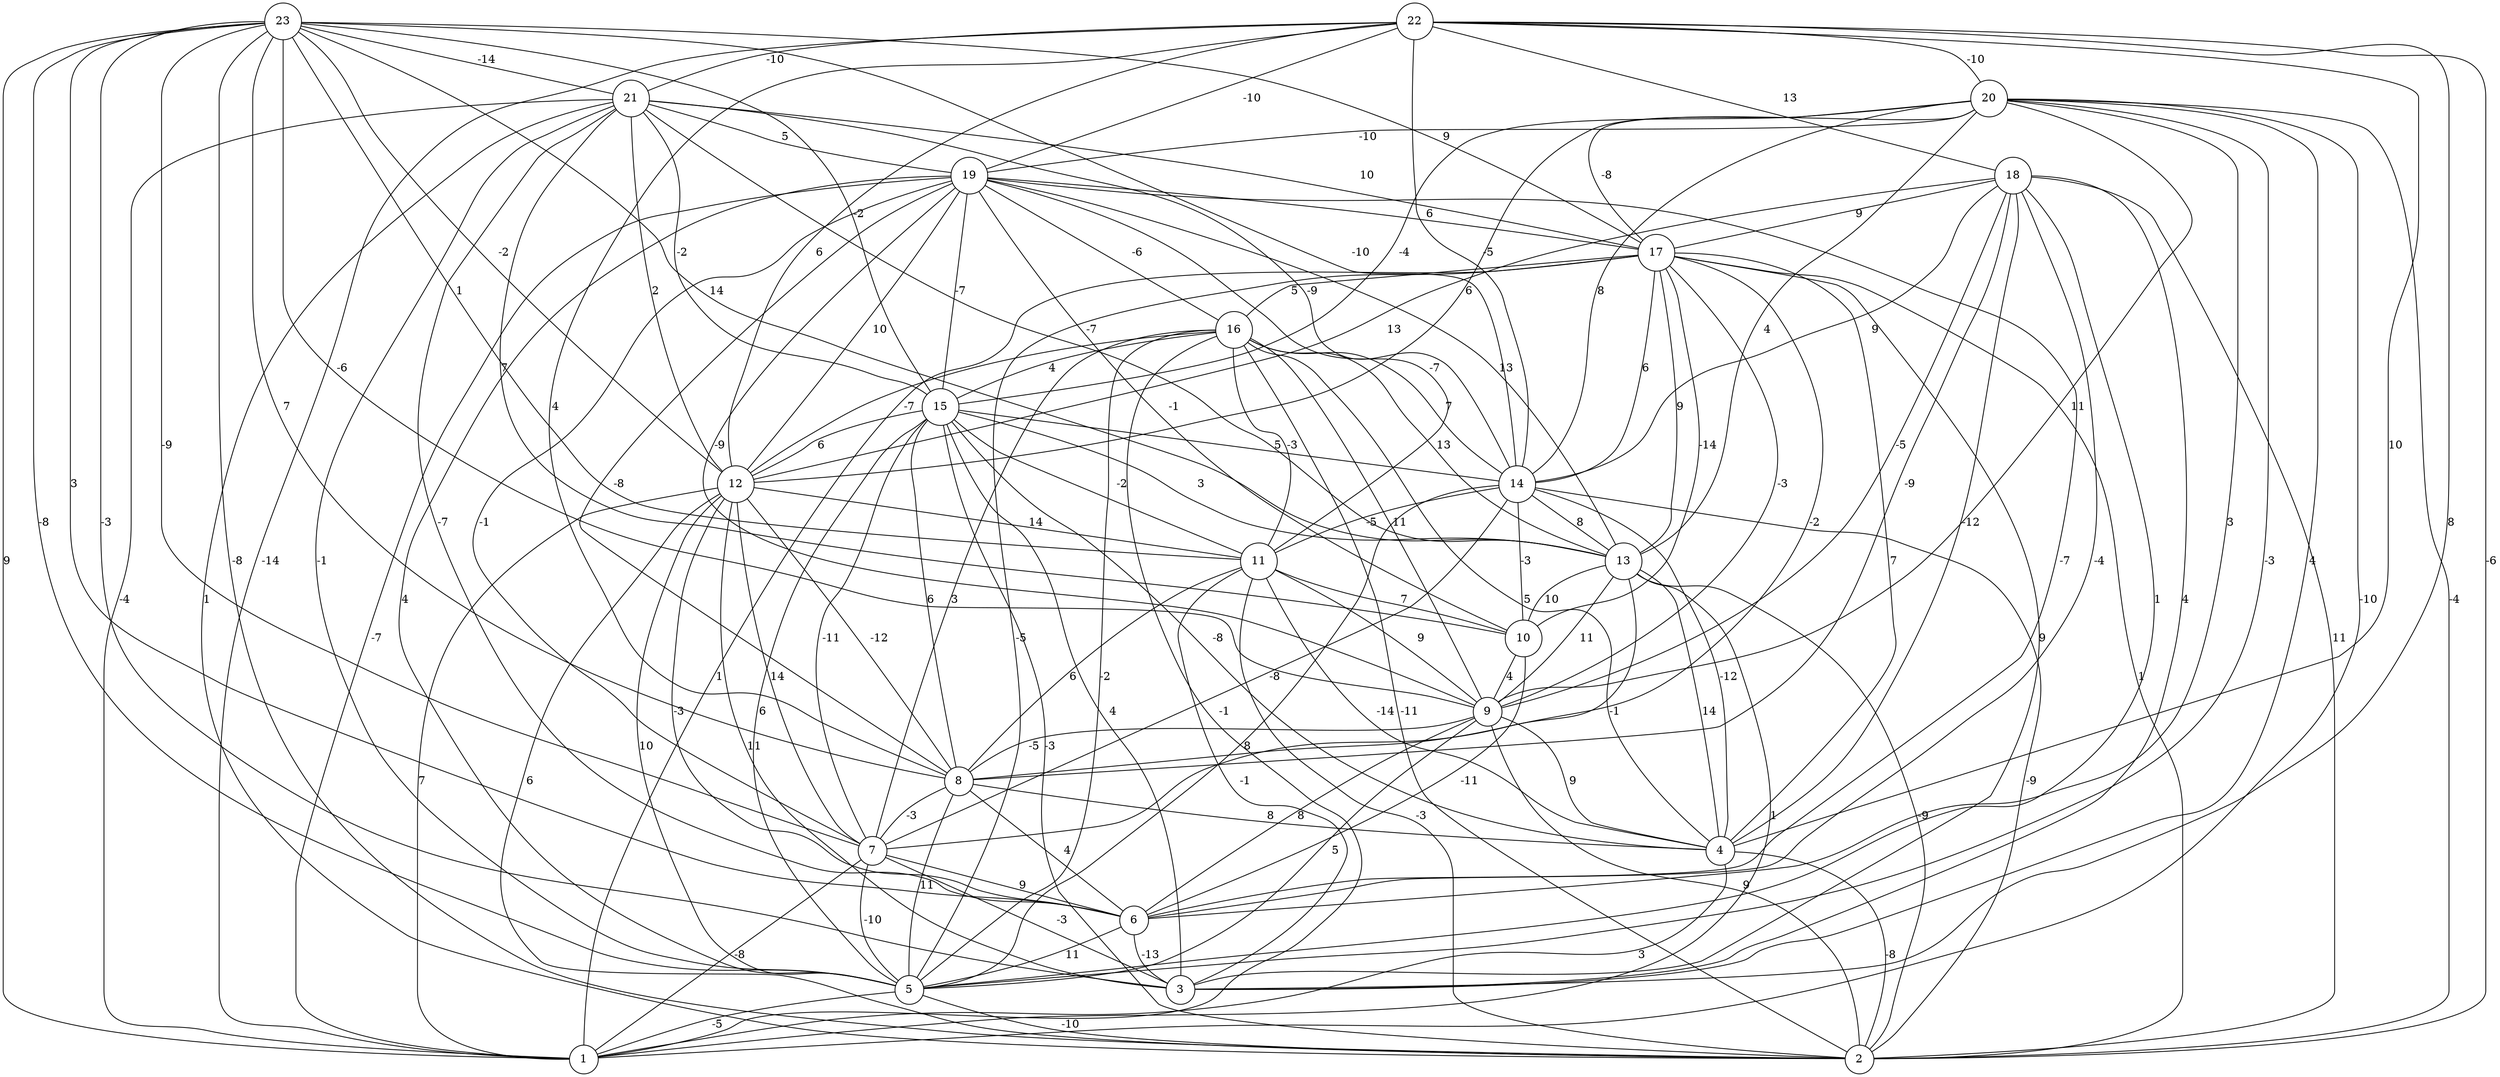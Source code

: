 graph { 
	 fontname="Helvetica,Arial,sans-serif" 
	 node [shape = circle]; 
	 23 -- 1 [label = "9"];
	 23 -- 2 [label = "-8"];
	 23 -- 3 [label = "-3"];
	 23 -- 5 [label = "-8"];
	 23 -- 6 [label = "3"];
	 23 -- 7 [label = "-9"];
	 23 -- 8 [label = "7"];
	 23 -- 9 [label = "-6"];
	 23 -- 11 [label = "1"];
	 23 -- 12 [label = "-2"];
	 23 -- 13 [label = "14"];
	 23 -- 14 [label = "-10"];
	 23 -- 15 [label = "-2"];
	 23 -- 17 [label = "9"];
	 23 -- 21 [label = "-14"];
	 22 -- 1 [label = "-14"];
	 22 -- 2 [label = "-6"];
	 22 -- 3 [label = "8"];
	 22 -- 4 [label = "10"];
	 22 -- 8 [label = "4"];
	 22 -- 12 [label = "6"];
	 22 -- 14 [label = "-5"];
	 22 -- 18 [label = "13"];
	 22 -- 19 [label = "-10"];
	 22 -- 20 [label = "-10"];
	 22 -- 21 [label = "-10"];
	 21 -- 1 [label = "-4"];
	 21 -- 2 [label = "1"];
	 21 -- 5 [label = "-1"];
	 21 -- 6 [label = "-7"];
	 21 -- 10 [label = "7"];
	 21 -- 12 [label = "2"];
	 21 -- 13 [label = "-7"];
	 21 -- 14 [label = "-9"];
	 21 -- 15 [label = "-2"];
	 21 -- 17 [label = "10"];
	 21 -- 19 [label = "5"];
	 20 -- 1 [label = "-10"];
	 20 -- 2 [label = "-4"];
	 20 -- 3 [label = "4"];
	 20 -- 5 [label = "-3"];
	 20 -- 6 [label = "3"];
	 20 -- 9 [label = "11"];
	 20 -- 12 [label = "6"];
	 20 -- 13 [label = "4"];
	 20 -- 14 [label = "8"];
	 20 -- 15 [label = "-4"];
	 20 -- 17 [label = "-8"];
	 20 -- 19 [label = "-10"];
	 19 -- 1 [label = "-7"];
	 19 -- 5 [label = "4"];
	 19 -- 6 [label = "-7"];
	 19 -- 7 [label = "-1"];
	 19 -- 8 [label = "-8"];
	 19 -- 9 [label = "-9"];
	 19 -- 10 [label = "-1"];
	 19 -- 11 [label = "-7"];
	 19 -- 12 [label = "10"];
	 19 -- 13 [label = "13"];
	 19 -- 15 [label = "-7"];
	 19 -- 16 [label = "-6"];
	 19 -- 17 [label = "6"];
	 18 -- 2 [label = "11"];
	 18 -- 3 [label = "4"];
	 18 -- 4 [label = "-12"];
	 18 -- 5 [label = "1"];
	 18 -- 6 [label = "-4"];
	 18 -- 8 [label = "-9"];
	 18 -- 9 [label = "-5"];
	 18 -- 12 [label = "13"];
	 18 -- 14 [label = "9"];
	 18 -- 17 [label = "9"];
	 17 -- 1 [label = "1"];
	 17 -- 2 [label = "1"];
	 17 -- 3 [label = "9"];
	 17 -- 4 [label = "7"];
	 17 -- 5 [label = "-5"];
	 17 -- 8 [label = "-2"];
	 17 -- 9 [label = "-3"];
	 17 -- 10 [label = "-14"];
	 17 -- 13 [label = "9"];
	 17 -- 14 [label = "6"];
	 17 -- 16 [label = "5"];
	 16 -- 1 [label = "-1"];
	 16 -- 2 [label = "-11"];
	 16 -- 4 [label = "5"];
	 16 -- 5 [label = "-2"];
	 16 -- 7 [label = "3"];
	 16 -- 9 [label = "11"];
	 16 -- 11 [label = "-3"];
	 16 -- 12 [label = "-7"];
	 16 -- 13 [label = "13"];
	 16 -- 14 [label = "7"];
	 16 -- 15 [label = "4"];
	 15 -- 2 [label = "-3"];
	 15 -- 3 [label = "4"];
	 15 -- 4 [label = "-8"];
	 15 -- 5 [label = "6"];
	 15 -- 7 [label = "-11"];
	 15 -- 8 [label = "6"];
	 15 -- 11 [label = "-2"];
	 15 -- 12 [label = "6"];
	 15 -- 13 [label = "3"];
	 15 -- 14 [label = "5"];
	 14 -- 2 [label = "-9"];
	 14 -- 4 [label = "-12"];
	 14 -- 5 [label = "8"];
	 14 -- 7 [label = "-8"];
	 14 -- 10 [label = "-3"];
	 14 -- 11 [label = "-5"];
	 14 -- 13 [label = "8"];
	 13 -- 1 [label = "1"];
	 13 -- 2 [label = "-9"];
	 13 -- 4 [label = "14"];
	 13 -- 7 [label = "-1"];
	 13 -- 9 [label = "11"];
	 13 -- 10 [label = "10"];
	 12 -- 1 [label = "7"];
	 12 -- 2 [label = "6"];
	 12 -- 3 [label = "11"];
	 12 -- 5 [label = "10"];
	 12 -- 6 [label = "-3"];
	 12 -- 7 [label = "14"];
	 12 -- 8 [label = "-12"];
	 12 -- 11 [label = "14"];
	 11 -- 2 [label = "-3"];
	 11 -- 3 [label = "-1"];
	 11 -- 4 [label = "-14"];
	 11 -- 8 [label = "6"];
	 11 -- 9 [label = "9"];
	 11 -- 10 [label = "7"];
	 10 -- 6 [label = "-11"];
	 10 -- 9 [label = "4"];
	 9 -- 2 [label = "9"];
	 9 -- 4 [label = "9"];
	 9 -- 5 [label = "5"];
	 9 -- 6 [label = "8"];
	 9 -- 8 [label = "-5"];
	 8 -- 4 [label = "8"];
	 8 -- 5 [label = "11"];
	 8 -- 6 [label = "4"];
	 8 -- 7 [label = "-3"];
	 7 -- 1 [label = "-8"];
	 7 -- 3 [label = "-3"];
	 7 -- 5 [label = "-10"];
	 7 -- 6 [label = "9"];
	 6 -- 3 [label = "-13"];
	 6 -- 5 [label = "11"];
	 5 -- 1 [label = "-5"];
	 5 -- 2 [label = "-10"];
	 4 -- 1 [label = "3"];
	 4 -- 2 [label = "-8"];
	 1;
	 2;
	 3;
	 4;
	 5;
	 6;
	 7;
	 8;
	 9;
	 10;
	 11;
	 12;
	 13;
	 14;
	 15;
	 16;
	 17;
	 18;
	 19;
	 20;
	 21;
	 22;
	 23;
}
